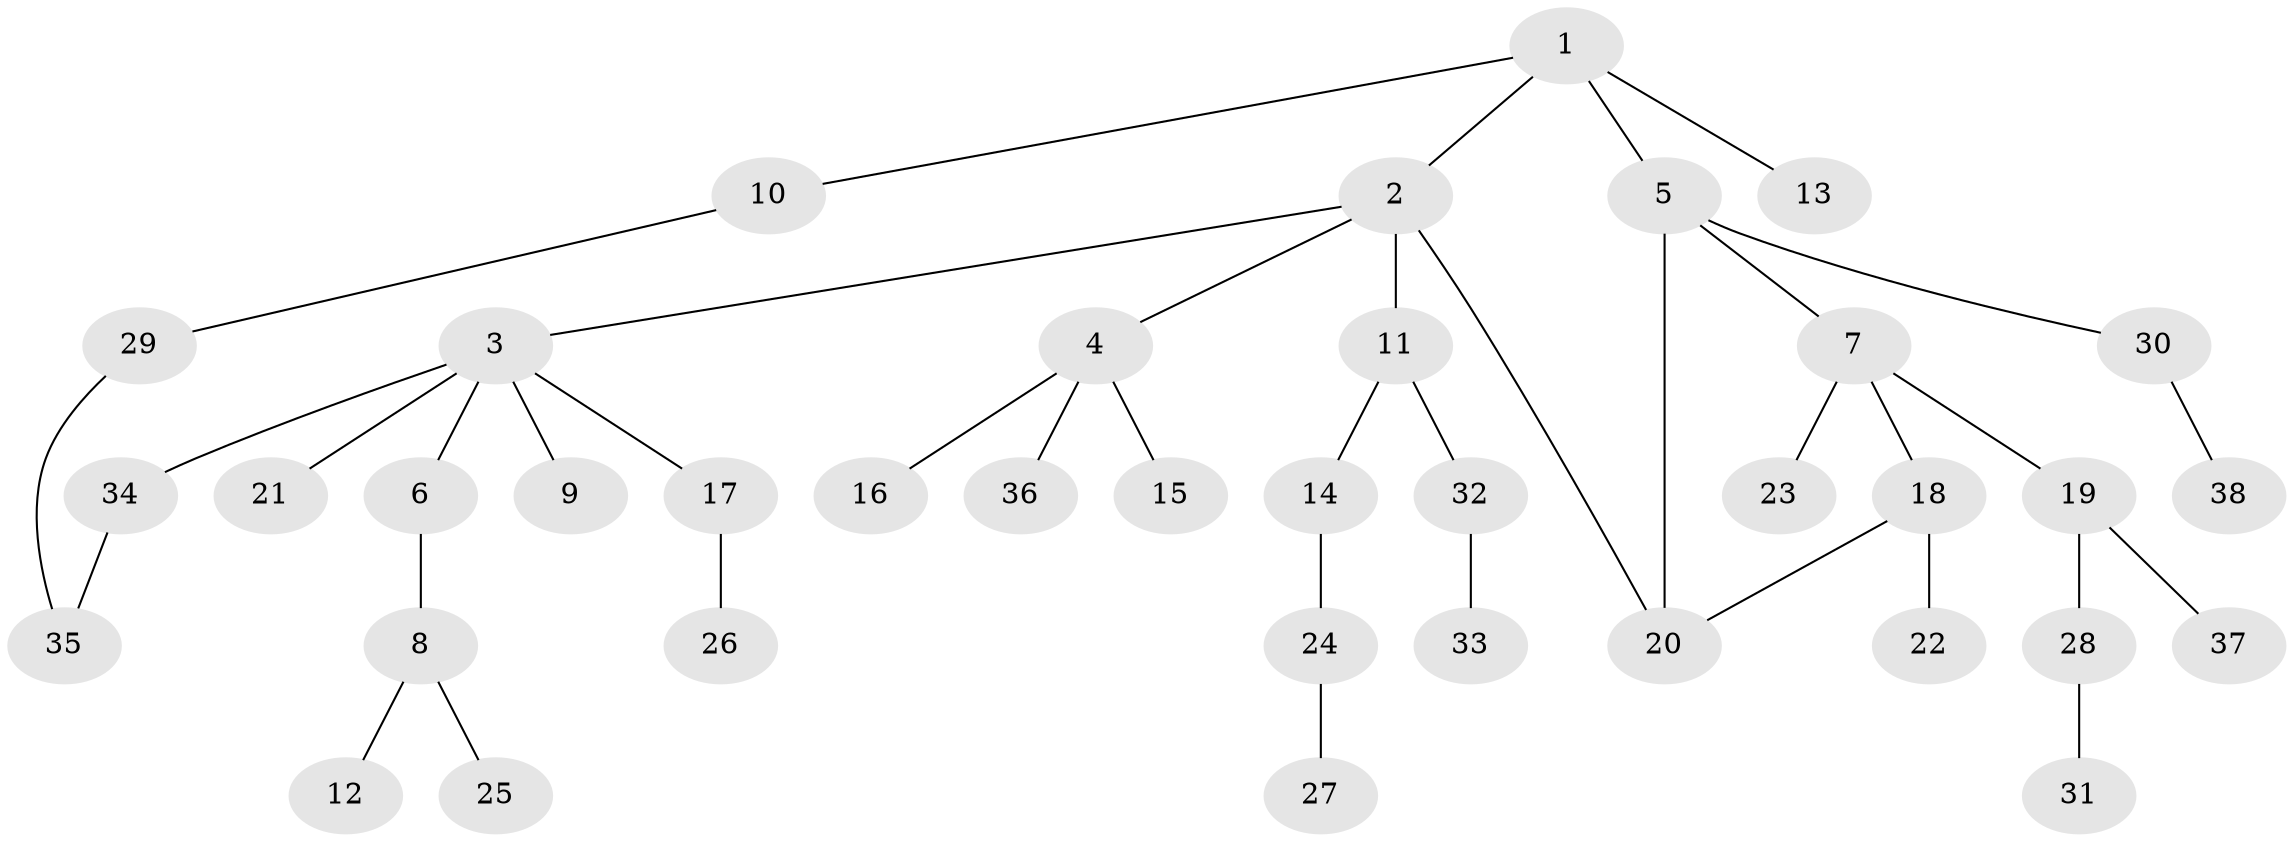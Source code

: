 // original degree distribution, {5: 0.03225806451612903, 6: 0.016129032258064516, 7: 0.016129032258064516, 4: 0.03225806451612903, 3: 0.1774193548387097, 1: 0.41935483870967744, 2: 0.3064516129032258}
// Generated by graph-tools (version 1.1) at 2025/48/03/04/25 22:48:58]
// undirected, 38 vertices, 40 edges
graph export_dot {
  node [color=gray90,style=filled];
  1;
  2;
  3;
  4;
  5;
  6;
  7;
  8;
  9;
  10;
  11;
  12;
  13;
  14;
  15;
  16;
  17;
  18;
  19;
  20;
  21;
  22;
  23;
  24;
  25;
  26;
  27;
  28;
  29;
  30;
  31;
  32;
  33;
  34;
  35;
  36;
  37;
  38;
  1 -- 2 [weight=1.0];
  1 -- 5 [weight=1.0];
  1 -- 10 [weight=1.0];
  1 -- 13 [weight=1.0];
  2 -- 3 [weight=1.0];
  2 -- 4 [weight=1.0];
  2 -- 11 [weight=1.0];
  2 -- 20 [weight=1.0];
  3 -- 6 [weight=1.0];
  3 -- 9 [weight=1.0];
  3 -- 17 [weight=1.0];
  3 -- 21 [weight=1.0];
  3 -- 34 [weight=1.0];
  4 -- 15 [weight=1.0];
  4 -- 16 [weight=1.0];
  4 -- 36 [weight=1.0];
  5 -- 7 [weight=1.0];
  5 -- 20 [weight=1.0];
  5 -- 30 [weight=1.0];
  6 -- 8 [weight=1.0];
  7 -- 18 [weight=1.0];
  7 -- 19 [weight=1.0];
  7 -- 23 [weight=1.0];
  8 -- 12 [weight=1.0];
  8 -- 25 [weight=1.0];
  10 -- 29 [weight=1.0];
  11 -- 14 [weight=1.0];
  11 -- 32 [weight=1.0];
  14 -- 24 [weight=1.0];
  17 -- 26 [weight=1.0];
  18 -- 20 [weight=1.0];
  18 -- 22 [weight=1.0];
  19 -- 28 [weight=1.0];
  19 -- 37 [weight=1.0];
  24 -- 27 [weight=1.0];
  28 -- 31 [weight=1.0];
  29 -- 35 [weight=1.0];
  30 -- 38 [weight=1.0];
  32 -- 33 [weight=1.0];
  34 -- 35 [weight=1.0];
}
